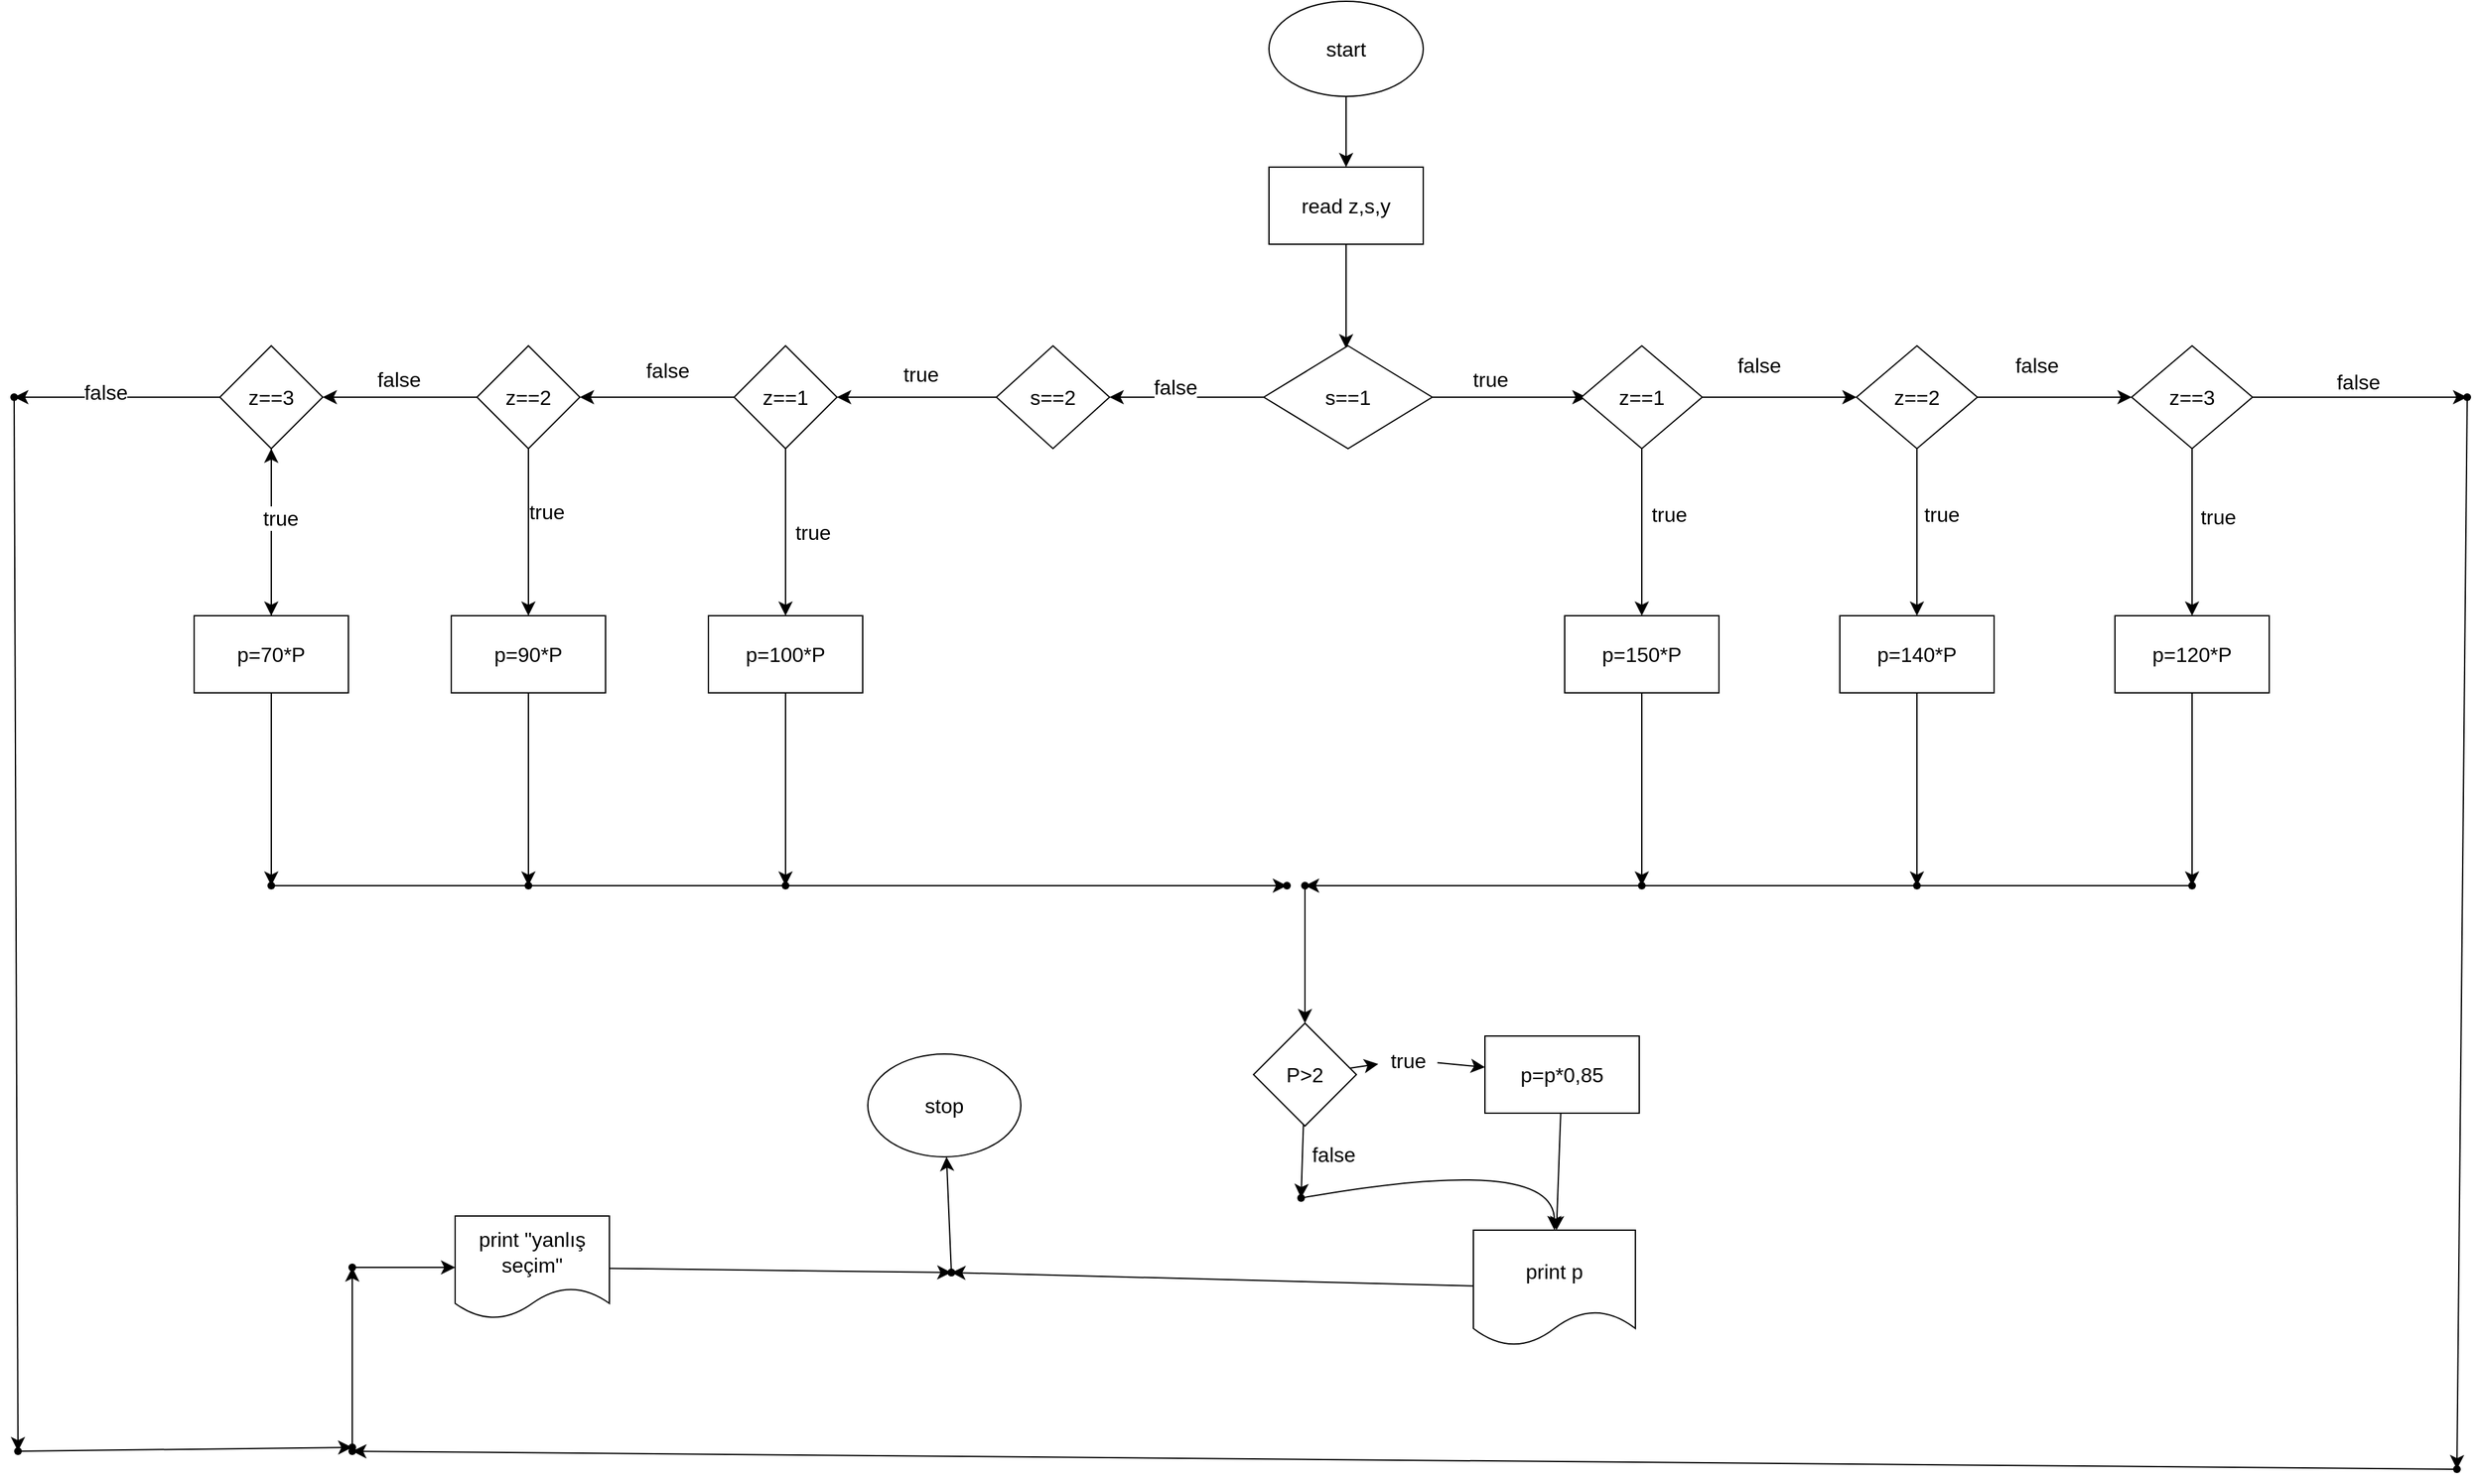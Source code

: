 <mxfile version="22.0.8" type="github" pages="3">
  <diagram id="7yoe1q5XIVgGxq1nNTkJ" name="Sayfa -4">
    <mxGraphModel dx="3907" dy="1662" grid="0" gridSize="10" guides="1" tooltips="1" connect="1" arrows="1" fold="1" page="0" pageScale="1" pageWidth="3300" pageHeight="2339" math="0" shadow="0">
      <root>
        <mxCell id="0" />
        <mxCell id="1" parent="0" />
        <mxCell id="I0dyoIyQkD9h5XyO6dGs-9" value="" style="edgeStyle=none;curved=1;rounded=0;orthogonalLoop=1;jettySize=auto;html=1;fontSize=12;startSize=8;endSize=8;" parent="1" source="I0dyoIyQkD9h5XyO6dGs-1" target="I0dyoIyQkD9h5XyO6dGs-8" edge="1">
          <mxGeometry relative="1" as="geometry" />
        </mxCell>
        <mxCell id="I0dyoIyQkD9h5XyO6dGs-1" value="start" style="ellipse;whiteSpace=wrap;html=1;fontSize=16;" parent="1" vertex="1">
          <mxGeometry x="77" y="-142" width="120" height="74" as="geometry" />
        </mxCell>
        <mxCell id="I0dyoIyQkD9h5XyO6dGs-11" value="" style="edgeStyle=none;curved=1;rounded=0;orthogonalLoop=1;jettySize=auto;html=1;fontSize=12;startSize=8;endSize=8;" parent="1" source="I0dyoIyQkD9h5XyO6dGs-8" edge="1">
          <mxGeometry relative="1" as="geometry">
            <mxPoint x="137" y="128" as="targetPoint" />
          </mxGeometry>
        </mxCell>
        <mxCell id="I0dyoIyQkD9h5XyO6dGs-8" value="read z,s,y" style="whiteSpace=wrap;html=1;fontSize=16;" parent="1" vertex="1">
          <mxGeometry x="77" y="-13" width="120" height="60" as="geometry" />
        </mxCell>
        <mxCell id="I0dyoIyQkD9h5XyO6dGs-20" value="" style="edgeStyle=none;curved=1;rounded=0;orthogonalLoop=1;jettySize=auto;html=1;fontSize=12;startSize=8;endSize=8;" parent="1" source="I0dyoIyQkD9h5XyO6dGs-18" edge="1">
          <mxGeometry relative="1" as="geometry">
            <mxPoint x="324" y="166" as="targetPoint" />
          </mxGeometry>
        </mxCell>
        <mxCell id="I0dyoIyQkD9h5XyO6dGs-40" value="" style="edgeStyle=none;curved=1;rounded=0;orthogonalLoop=1;jettySize=auto;html=1;fontSize=12;startSize=8;endSize=8;" parent="1" source="I0dyoIyQkD9h5XyO6dGs-18" edge="1">
          <mxGeometry relative="1" as="geometry">
            <mxPoint x="-47" y="166" as="targetPoint" />
          </mxGeometry>
        </mxCell>
        <mxCell id="I0dyoIyQkD9h5XyO6dGs-42" value="false" style="edgeLabel;html=1;align=center;verticalAlign=middle;resizable=0;points=[];fontSize=16;" parent="I0dyoIyQkD9h5XyO6dGs-40" vertex="1" connectable="0">
          <mxGeometry x="0.171" y="-8" relative="1" as="geometry">
            <mxPoint x="1" as="offset" />
          </mxGeometry>
        </mxCell>
        <mxCell id="I0dyoIyQkD9h5XyO6dGs-18" value="s==1" style="rhombus;whiteSpace=wrap;html=1;fontSize=16;" parent="1" vertex="1">
          <mxGeometry x="73" y="126" width="131" height="80" as="geometry" />
        </mxCell>
        <mxCell id="I0dyoIyQkD9h5XyO6dGs-21" value="true" style="text;html=1;align=center;verticalAlign=middle;resizable=0;points=[];autosize=1;strokeColor=none;fillColor=none;fontSize=16;" parent="1" vertex="1">
          <mxGeometry x="226" y="136" width="46" height="31" as="geometry" />
        </mxCell>
        <mxCell id="I0dyoIyQkD9h5XyO6dGs-24" value="" style="edgeStyle=none;curved=1;rounded=0;orthogonalLoop=1;jettySize=auto;html=1;fontSize=12;startSize=8;endSize=8;" parent="1" source="I0dyoIyQkD9h5XyO6dGs-22" target="I0dyoIyQkD9h5XyO6dGs-23" edge="1">
          <mxGeometry relative="1" as="geometry" />
        </mxCell>
        <mxCell id="I0dyoIyQkD9h5XyO6dGs-26" value="" style="edgeStyle=none;curved=1;rounded=0;orthogonalLoop=1;jettySize=auto;html=1;fontSize=12;startSize=8;endSize=8;" parent="1" source="I0dyoIyQkD9h5XyO6dGs-22" target="I0dyoIyQkD9h5XyO6dGs-25" edge="1">
          <mxGeometry relative="1" as="geometry" />
        </mxCell>
        <mxCell id="I0dyoIyQkD9h5XyO6dGs-22" value="z==1" style="rhombus;whiteSpace=wrap;html=1;fontSize=16;" parent="1" vertex="1">
          <mxGeometry x="320" y="126" width="94" height="80" as="geometry" />
        </mxCell>
        <mxCell id="PJOfN_0Q92hx6qn-nWHK-8" value="" style="edgeStyle=none;curved=1;rounded=0;orthogonalLoop=1;jettySize=auto;html=1;fontSize=12;startSize=8;endSize=8;" parent="1" source="I0dyoIyQkD9h5XyO6dGs-23" target="PJOfN_0Q92hx6qn-nWHK-7" edge="1">
          <mxGeometry relative="1" as="geometry" />
        </mxCell>
        <mxCell id="I0dyoIyQkD9h5XyO6dGs-23" value="p=150*P" style="whiteSpace=wrap;html=1;fontSize=16;" parent="1" vertex="1">
          <mxGeometry x="307" y="336" width="120" height="60" as="geometry" />
        </mxCell>
        <mxCell id="I0dyoIyQkD9h5XyO6dGs-28" value="" style="edgeStyle=none;curved=1;rounded=0;orthogonalLoop=1;jettySize=auto;html=1;fontSize=12;startSize=8;endSize=8;" parent="1" source="I0dyoIyQkD9h5XyO6dGs-25" target="I0dyoIyQkD9h5XyO6dGs-27" edge="1">
          <mxGeometry relative="1" as="geometry" />
        </mxCell>
        <mxCell id="I0dyoIyQkD9h5XyO6dGs-30" value="" style="edgeStyle=none;curved=1;rounded=0;orthogonalLoop=1;jettySize=auto;html=1;fontSize=12;startSize=8;endSize=8;" parent="1" source="I0dyoIyQkD9h5XyO6dGs-25" target="I0dyoIyQkD9h5XyO6dGs-29" edge="1">
          <mxGeometry relative="1" as="geometry" />
        </mxCell>
        <mxCell id="I0dyoIyQkD9h5XyO6dGs-25" value="z==2" style="rhombus;whiteSpace=wrap;html=1;fontSize=16;" parent="1" vertex="1">
          <mxGeometry x="534" y="126" width="94" height="80" as="geometry" />
        </mxCell>
        <mxCell id="I0dyoIyQkD9h5XyO6dGs-32" value="" style="edgeStyle=none;curved=1;rounded=0;orthogonalLoop=1;jettySize=auto;html=1;fontSize=12;startSize=8;endSize=8;" parent="1" source="I0dyoIyQkD9h5XyO6dGs-27" target="I0dyoIyQkD9h5XyO6dGs-31" edge="1">
          <mxGeometry relative="1" as="geometry" />
        </mxCell>
        <mxCell id="I0dyoIyQkD9h5XyO6dGs-37" value="true" style="edgeLabel;html=1;align=center;verticalAlign=middle;resizable=0;points=[];fontSize=16;" parent="I0dyoIyQkD9h5XyO6dGs-32" vertex="1" connectable="0">
          <mxGeometry x="-0.168" y="3" relative="1" as="geometry">
            <mxPoint x="17" y="-1" as="offset" />
          </mxGeometry>
        </mxCell>
        <mxCell id="PJOfN_0Q92hx6qn-nWHK-24" value="" style="edgeStyle=none;curved=1;rounded=0;orthogonalLoop=1;jettySize=auto;html=1;fontSize=12;startSize=8;endSize=8;" parent="1" source="I0dyoIyQkD9h5XyO6dGs-27" target="PJOfN_0Q92hx6qn-nWHK-23" edge="1">
          <mxGeometry relative="1" as="geometry" />
        </mxCell>
        <mxCell id="I0dyoIyQkD9h5XyO6dGs-27" value="z==3" style="rhombus;whiteSpace=wrap;html=1;fontSize=16;" parent="1" vertex="1">
          <mxGeometry x="748" y="126" width="94" height="80" as="geometry" />
        </mxCell>
        <mxCell id="PJOfN_0Q92hx6qn-nWHK-10" value="" style="edgeStyle=none;curved=1;rounded=0;orthogonalLoop=1;jettySize=auto;html=1;fontSize=12;startSize=8;endSize=8;" parent="1" source="I0dyoIyQkD9h5XyO6dGs-29" target="PJOfN_0Q92hx6qn-nWHK-9" edge="1">
          <mxGeometry relative="1" as="geometry" />
        </mxCell>
        <mxCell id="I0dyoIyQkD9h5XyO6dGs-29" value="p=140*P" style="whiteSpace=wrap;html=1;fontSize=16;" parent="1" vertex="1">
          <mxGeometry x="521" y="336" width="120" height="60" as="geometry" />
        </mxCell>
        <mxCell id="PJOfN_0Q92hx6qn-nWHK-12" value="" style="edgeStyle=none;curved=1;rounded=0;orthogonalLoop=1;jettySize=auto;html=1;fontSize=12;startSize=8;endSize=8;" parent="1" source="I0dyoIyQkD9h5XyO6dGs-31" target="PJOfN_0Q92hx6qn-nWHK-11" edge="1">
          <mxGeometry relative="1" as="geometry" />
        </mxCell>
        <mxCell id="I0dyoIyQkD9h5XyO6dGs-31" value="p=120*P" style="whiteSpace=wrap;html=1;fontSize=16;" parent="1" vertex="1">
          <mxGeometry x="735" y="336" width="120" height="60" as="geometry" />
        </mxCell>
        <mxCell id="I0dyoIyQkD9h5XyO6dGs-33" value="true" style="text;html=1;align=center;verticalAlign=middle;resizable=0;points=[];autosize=1;strokeColor=none;fillColor=none;fontSize=16;" parent="1" vertex="1">
          <mxGeometry x="365" y="241" width="46" height="31" as="geometry" />
        </mxCell>
        <mxCell id="I0dyoIyQkD9h5XyO6dGs-34" value="false" style="text;html=1;align=center;verticalAlign=middle;resizable=0;points=[];autosize=1;strokeColor=none;fillColor=none;fontSize=16;" parent="1" vertex="1">
          <mxGeometry x="432" y="125" width="52" height="31" as="geometry" />
        </mxCell>
        <mxCell id="I0dyoIyQkD9h5XyO6dGs-35" value="true" style="text;html=1;align=center;verticalAlign=middle;resizable=0;points=[];autosize=1;strokeColor=none;fillColor=none;fontSize=16;" parent="1" vertex="1">
          <mxGeometry x="577" y="241" width="46" height="31" as="geometry" />
        </mxCell>
        <mxCell id="I0dyoIyQkD9h5XyO6dGs-36" value="false" style="text;html=1;align=center;verticalAlign=middle;resizable=0;points=[];autosize=1;strokeColor=none;fillColor=none;fontSize=16;" parent="1" vertex="1">
          <mxGeometry x="648" y="125" width="52" height="31" as="geometry" />
        </mxCell>
        <mxCell id="UAXLz2Z_NaWpAnTmOPad-2" value="" style="edgeStyle=none;curved=1;rounded=0;orthogonalLoop=1;jettySize=auto;html=1;fontSize=12;startSize=8;endSize=8;" parent="1" source="I0dyoIyQkD9h5XyO6dGs-41" target="UAXLz2Z_NaWpAnTmOPad-1" edge="1">
          <mxGeometry relative="1" as="geometry" />
        </mxCell>
        <mxCell id="I0dyoIyQkD9h5XyO6dGs-41" value="s==2" style="rhombus;whiteSpace=wrap;html=1;fontSize=16;" parent="1" vertex="1">
          <mxGeometry x="-135" y="126" width="88" height="80" as="geometry" />
        </mxCell>
        <mxCell id="UAXLz2Z_NaWpAnTmOPad-5" value="" style="edgeStyle=none;curved=1;rounded=0;orthogonalLoop=1;jettySize=auto;html=1;fontSize=12;startSize=8;endSize=8;" parent="1" source="UAXLz2Z_NaWpAnTmOPad-1" target="UAXLz2Z_NaWpAnTmOPad-4" edge="1">
          <mxGeometry relative="1" as="geometry" />
        </mxCell>
        <mxCell id="UAXLz2Z_NaWpAnTmOPad-8" value="" style="edgeStyle=none;curved=1;rounded=0;orthogonalLoop=1;jettySize=auto;html=1;fontSize=12;startSize=8;endSize=8;" parent="1" source="UAXLz2Z_NaWpAnTmOPad-1" target="UAXLz2Z_NaWpAnTmOPad-7" edge="1">
          <mxGeometry relative="1" as="geometry" />
        </mxCell>
        <mxCell id="UAXLz2Z_NaWpAnTmOPad-1" value="z==1" style="rhombus;whiteSpace=wrap;html=1;fontSize=16;" parent="1" vertex="1">
          <mxGeometry x="-339" y="126" width="80" height="80" as="geometry" />
        </mxCell>
        <mxCell id="UAXLz2Z_NaWpAnTmOPad-3" value="true" style="text;html=1;align=center;verticalAlign=middle;resizable=0;points=[];autosize=1;strokeColor=none;fillColor=none;fontSize=16;" parent="1" vertex="1">
          <mxGeometry x="-217" y="132" width="46" height="31" as="geometry" />
        </mxCell>
        <mxCell id="PJOfN_0Q92hx6qn-nWHK-6" value="" style="edgeStyle=none;curved=1;rounded=0;orthogonalLoop=1;jettySize=auto;html=1;fontSize=12;startSize=8;endSize=8;" parent="1" source="UAXLz2Z_NaWpAnTmOPad-4" target="PJOfN_0Q92hx6qn-nWHK-5" edge="1">
          <mxGeometry relative="1" as="geometry" />
        </mxCell>
        <mxCell id="UAXLz2Z_NaWpAnTmOPad-4" value="p=100*P" style="whiteSpace=wrap;html=1;fontSize=16;" parent="1" vertex="1">
          <mxGeometry x="-359" y="336" width="120" height="60" as="geometry" />
        </mxCell>
        <mxCell id="UAXLz2Z_NaWpAnTmOPad-6" value="true" style="text;html=1;align=center;verticalAlign=middle;resizable=0;points=[];autosize=1;strokeColor=none;fillColor=none;fontSize=16;" parent="1" vertex="1">
          <mxGeometry x="-301" y="255" width="46" height="31" as="geometry" />
        </mxCell>
        <mxCell id="UAXLz2Z_NaWpAnTmOPad-10" value="" style="edgeStyle=none;curved=1;rounded=0;orthogonalLoop=1;jettySize=auto;html=1;fontSize=12;startSize=8;endSize=8;" parent="1" source="UAXLz2Z_NaWpAnTmOPad-7" target="UAXLz2Z_NaWpAnTmOPad-9" edge="1">
          <mxGeometry relative="1" as="geometry" />
        </mxCell>
        <mxCell id="UAXLz2Z_NaWpAnTmOPad-11" value="true" style="edgeLabel;html=1;align=center;verticalAlign=middle;resizable=0;points=[];fontSize=16;" parent="UAXLz2Z_NaWpAnTmOPad-10" vertex="1" connectable="0">
          <mxGeometry x="-0.224" y="7" relative="1" as="geometry">
            <mxPoint x="7" y="-2" as="offset" />
          </mxGeometry>
        </mxCell>
        <mxCell id="UAXLz2Z_NaWpAnTmOPad-13" value="" style="edgeStyle=none;curved=1;rounded=0;orthogonalLoop=1;jettySize=auto;html=1;fontSize=12;startSize=8;endSize=8;" parent="1" source="UAXLz2Z_NaWpAnTmOPad-7" target="UAXLz2Z_NaWpAnTmOPad-12" edge="1">
          <mxGeometry relative="1" as="geometry" />
        </mxCell>
        <mxCell id="UAXLz2Z_NaWpAnTmOPad-19" value="false" style="edgeLabel;html=1;align=center;verticalAlign=middle;resizable=0;points=[];fontSize=16;" parent="UAXLz2Z_NaWpAnTmOPad-13" vertex="1" connectable="0">
          <mxGeometry x="-0.052" y="-2" relative="1" as="geometry">
            <mxPoint x="-4" y="-12" as="offset" />
          </mxGeometry>
        </mxCell>
        <mxCell id="UAXLz2Z_NaWpAnTmOPad-7" value="z==2" style="rhombus;whiteSpace=wrap;html=1;fontSize=16;" parent="1" vertex="1">
          <mxGeometry x="-539" y="126" width="80" height="80" as="geometry" />
        </mxCell>
        <mxCell id="PJOfN_0Q92hx6qn-nWHK-4" value="" style="edgeStyle=none;curved=1;rounded=0;orthogonalLoop=1;jettySize=auto;html=1;fontSize=12;startSize=8;endSize=8;" parent="1" source="UAXLz2Z_NaWpAnTmOPad-9" target="PJOfN_0Q92hx6qn-nWHK-3" edge="1">
          <mxGeometry relative="1" as="geometry" />
        </mxCell>
        <mxCell id="UAXLz2Z_NaWpAnTmOPad-9" value="p=90*P" style="whiteSpace=wrap;html=1;fontSize=16;" parent="1" vertex="1">
          <mxGeometry x="-559" y="336" width="120" height="60" as="geometry" />
        </mxCell>
        <mxCell id="UAXLz2Z_NaWpAnTmOPad-15" value="" style="edgeStyle=none;curved=1;rounded=0;orthogonalLoop=1;jettySize=auto;html=1;fontSize=12;startSize=8;endSize=8;" parent="1" source="UAXLz2Z_NaWpAnTmOPad-12" target="UAXLz2Z_NaWpAnTmOPad-14" edge="1">
          <mxGeometry relative="1" as="geometry" />
        </mxCell>
        <mxCell id="PJOfN_0Q92hx6qn-nWHK-20" value="" style="edgeStyle=none;curved=1;rounded=0;orthogonalLoop=1;jettySize=auto;html=1;fontSize=12;startSize=8;endSize=8;" parent="1" source="UAXLz2Z_NaWpAnTmOPad-12" target="PJOfN_0Q92hx6qn-nWHK-19" edge="1">
          <mxGeometry relative="1" as="geometry" />
        </mxCell>
        <mxCell id="PJOfN_0Q92hx6qn-nWHK-28" value="false" style="edgeLabel;html=1;align=center;verticalAlign=middle;resizable=0;points=[];fontSize=16;" parent="PJOfN_0Q92hx6qn-nWHK-20" vertex="1" connectable="0">
          <mxGeometry x="0.11" y="-4" relative="1" as="geometry">
            <mxPoint as="offset" />
          </mxGeometry>
        </mxCell>
        <mxCell id="UAXLz2Z_NaWpAnTmOPad-12" value="z==3" style="rhombus;whiteSpace=wrap;html=1;fontSize=16;" parent="1" vertex="1">
          <mxGeometry x="-739" y="126" width="80" height="80" as="geometry" />
        </mxCell>
        <mxCell id="UAXLz2Z_NaWpAnTmOPad-16" value="" style="edgeStyle=none;curved=1;rounded=0;orthogonalLoop=1;jettySize=auto;html=1;fontSize=12;startSize=8;endSize=8;" parent="1" source="UAXLz2Z_NaWpAnTmOPad-14" target="UAXLz2Z_NaWpAnTmOPad-12" edge="1">
          <mxGeometry relative="1" as="geometry" />
        </mxCell>
        <mxCell id="UAXLz2Z_NaWpAnTmOPad-17" value="true" style="edgeLabel;html=1;align=center;verticalAlign=middle;resizable=0;points=[];fontSize=16;" parent="UAXLz2Z_NaWpAnTmOPad-16" vertex="1" connectable="0">
          <mxGeometry x="0.168" y="-7" relative="1" as="geometry">
            <mxPoint as="offset" />
          </mxGeometry>
        </mxCell>
        <mxCell id="PJOfN_0Q92hx6qn-nWHK-2" value="" style="edgeStyle=none;curved=1;rounded=0;orthogonalLoop=1;jettySize=auto;html=1;fontSize=12;startSize=8;endSize=8;" parent="1" source="UAXLz2Z_NaWpAnTmOPad-14" target="PJOfN_0Q92hx6qn-nWHK-1" edge="1">
          <mxGeometry relative="1" as="geometry" />
        </mxCell>
        <mxCell id="UAXLz2Z_NaWpAnTmOPad-14" value="p=70*P" style="whiteSpace=wrap;html=1;fontSize=16;" parent="1" vertex="1">
          <mxGeometry x="-759" y="336" width="120" height="60" as="geometry" />
        </mxCell>
        <mxCell id="UAXLz2Z_NaWpAnTmOPad-18" value="false" style="text;html=1;align=center;verticalAlign=middle;resizable=0;points=[];autosize=1;strokeColor=none;fillColor=none;fontSize=16;" parent="1" vertex="1">
          <mxGeometry x="-417" y="129" width="52" height="31" as="geometry" />
        </mxCell>
        <mxCell id="PJOfN_0Q92hx6qn-nWHK-16" value="" style="edgeStyle=none;curved=1;rounded=0;orthogonalLoop=1;jettySize=auto;html=1;fontSize=12;startSize=8;endSize=8;" parent="1" source="PJOfN_0Q92hx6qn-nWHK-1" target="PJOfN_0Q92hx6qn-nWHK-15" edge="1">
          <mxGeometry relative="1" as="geometry" />
        </mxCell>
        <mxCell id="PJOfN_0Q92hx6qn-nWHK-1" value="" style="shape=waypoint;sketch=0;size=6;pointerEvents=1;points=[];fillColor=default;resizable=0;rotatable=0;perimeter=centerPerimeter;snapToPoint=1;fontSize=16;" parent="1" vertex="1">
          <mxGeometry x="-709" y="536" width="20" height="20" as="geometry" />
        </mxCell>
        <mxCell id="PJOfN_0Q92hx6qn-nWHK-3" value="" style="shape=waypoint;sketch=0;size=6;pointerEvents=1;points=[];fillColor=default;resizable=0;rotatable=0;perimeter=centerPerimeter;snapToPoint=1;fontSize=16;" parent="1" vertex="1">
          <mxGeometry x="-509" y="536" width="20" height="20" as="geometry" />
        </mxCell>
        <mxCell id="PJOfN_0Q92hx6qn-nWHK-5" value="" style="shape=waypoint;sketch=0;size=6;pointerEvents=1;points=[];fillColor=default;resizable=0;rotatable=0;perimeter=centerPerimeter;snapToPoint=1;fontSize=16;" parent="1" vertex="1">
          <mxGeometry x="-309" y="536" width="20" height="20" as="geometry" />
        </mxCell>
        <mxCell id="PJOfN_0Q92hx6qn-nWHK-7" value="" style="shape=waypoint;sketch=0;size=6;pointerEvents=1;points=[];fillColor=default;resizable=0;rotatable=0;perimeter=centerPerimeter;snapToPoint=1;fontSize=16;" parent="1" vertex="1">
          <mxGeometry x="357" y="536" width="20" height="20" as="geometry" />
        </mxCell>
        <mxCell id="PJOfN_0Q92hx6qn-nWHK-9" value="" style="shape=waypoint;sketch=0;size=6;pointerEvents=1;points=[];fillColor=default;resizable=0;rotatable=0;perimeter=centerPerimeter;snapToPoint=1;fontSize=16;" parent="1" vertex="1">
          <mxGeometry x="571" y="536" width="20" height="20" as="geometry" />
        </mxCell>
        <mxCell id="PJOfN_0Q92hx6qn-nWHK-14" value="" style="edgeStyle=none;curved=1;rounded=0;orthogonalLoop=1;jettySize=auto;html=1;fontSize=12;startSize=8;endSize=8;" parent="1" source="PJOfN_0Q92hx6qn-nWHK-11" target="PJOfN_0Q92hx6qn-nWHK-13" edge="1">
          <mxGeometry relative="1" as="geometry" />
        </mxCell>
        <mxCell id="PJOfN_0Q92hx6qn-nWHK-11" value="" style="shape=waypoint;sketch=0;size=6;pointerEvents=1;points=[];fillColor=default;resizable=0;rotatable=0;perimeter=centerPerimeter;snapToPoint=1;fontSize=16;" parent="1" vertex="1">
          <mxGeometry x="785" y="536" width="20" height="20" as="geometry" />
        </mxCell>
        <mxCell id="PJOfN_0Q92hx6qn-nWHK-18" value="" style="edgeStyle=none;curved=1;rounded=0;orthogonalLoop=1;jettySize=auto;html=1;fontSize=12;startSize=8;endSize=8;" parent="1" source="PJOfN_0Q92hx6qn-nWHK-13" target="PJOfN_0Q92hx6qn-nWHK-17" edge="1">
          <mxGeometry relative="1" as="geometry" />
        </mxCell>
        <mxCell id="PJOfN_0Q92hx6qn-nWHK-13" value="" style="shape=waypoint;sketch=0;size=6;pointerEvents=1;points=[];fillColor=default;resizable=0;rotatable=0;perimeter=centerPerimeter;snapToPoint=1;fontSize=16;" parent="1" vertex="1">
          <mxGeometry x="95" y="536" width="20" height="20" as="geometry" />
        </mxCell>
        <mxCell id="PJOfN_0Q92hx6qn-nWHK-15" value="" style="shape=waypoint;sketch=0;size=6;pointerEvents=1;points=[];fillColor=default;resizable=0;rotatable=0;perimeter=centerPerimeter;snapToPoint=1;fontSize=16;" parent="1" vertex="1">
          <mxGeometry x="81" y="536" width="20" height="20" as="geometry" />
        </mxCell>
        <mxCell id="PJOfN_0Q92hx6qn-nWHK-30" value="" style="edgeStyle=none;curved=1;rounded=0;orthogonalLoop=1;jettySize=auto;html=1;fontSize=12;startSize=8;endSize=8;" parent="1" source="PJOfN_0Q92hx6qn-nWHK-33" target="PJOfN_0Q92hx6qn-nWHK-29" edge="1">
          <mxGeometry relative="1" as="geometry" />
        </mxCell>
        <mxCell id="PJOfN_0Q92hx6qn-nWHK-36" value="" style="edgeStyle=none;curved=1;rounded=0;orthogonalLoop=1;jettySize=auto;html=1;fontSize=12;startSize=8;endSize=8;" parent="1" source="PJOfN_0Q92hx6qn-nWHK-17" target="PJOfN_0Q92hx6qn-nWHK-35" edge="1">
          <mxGeometry relative="1" as="geometry" />
        </mxCell>
        <mxCell id="PJOfN_0Q92hx6qn-nWHK-17" value="P&amp;gt;2" style="rhombus;whiteSpace=wrap;html=1;fontSize=16;sketch=0;" parent="1" vertex="1">
          <mxGeometry x="65" y="653" width="80" height="80" as="geometry" />
        </mxCell>
        <mxCell id="PJOfN_0Q92hx6qn-nWHK-22" value="" style="edgeStyle=none;curved=1;rounded=0;orthogonalLoop=1;jettySize=auto;html=1;fontSize=12;startSize=8;endSize=8;" parent="1" source="PJOfN_0Q92hx6qn-nWHK-19" target="PJOfN_0Q92hx6qn-nWHK-21" edge="1">
          <mxGeometry relative="1" as="geometry" />
        </mxCell>
        <mxCell id="PJOfN_0Q92hx6qn-nWHK-19" value="" style="shape=waypoint;sketch=0;size=6;pointerEvents=1;points=[];fillColor=default;resizable=0;rotatable=0;perimeter=centerPerimeter;snapToPoint=1;fontSize=16;" parent="1" vertex="1">
          <mxGeometry x="-909" y="156" width="20" height="20" as="geometry" />
        </mxCell>
        <mxCell id="PJOfN_0Q92hx6qn-nWHK-45" value="" style="edgeStyle=none;curved=1;rounded=0;orthogonalLoop=1;jettySize=auto;html=1;fontSize=12;startSize=8;endSize=8;" parent="1" source="PJOfN_0Q92hx6qn-nWHK-21" target="PJOfN_0Q92hx6qn-nWHK-44" edge="1">
          <mxGeometry relative="1" as="geometry" />
        </mxCell>
        <mxCell id="PJOfN_0Q92hx6qn-nWHK-21" value="" style="shape=waypoint;sketch=0;size=6;pointerEvents=1;points=[];fillColor=default;resizable=0;rotatable=0;perimeter=centerPerimeter;snapToPoint=1;fontSize=16;" parent="1" vertex="1">
          <mxGeometry x="-906" y="976" width="20" height="20" as="geometry" />
        </mxCell>
        <mxCell id="PJOfN_0Q92hx6qn-nWHK-26" value="" style="edgeStyle=none;curved=1;rounded=0;orthogonalLoop=1;jettySize=auto;html=1;fontSize=12;startSize=8;endSize=8;" parent="1" source="PJOfN_0Q92hx6qn-nWHK-23" target="PJOfN_0Q92hx6qn-nWHK-25" edge="1">
          <mxGeometry relative="1" as="geometry" />
        </mxCell>
        <mxCell id="PJOfN_0Q92hx6qn-nWHK-23" value="" style="shape=waypoint;sketch=0;size=6;pointerEvents=1;points=[];fillColor=default;resizable=0;rotatable=0;perimeter=centerPerimeter;snapToPoint=1;fontSize=16;" parent="1" vertex="1">
          <mxGeometry x="999" y="156" width="20" height="20" as="geometry" />
        </mxCell>
        <mxCell id="PJOfN_0Q92hx6qn-nWHK-43" value="" style="edgeStyle=none;curved=1;rounded=0;orthogonalLoop=1;jettySize=auto;html=1;fontSize=12;startSize=8;endSize=8;" parent="1" source="PJOfN_0Q92hx6qn-nWHK-25" target="PJOfN_0Q92hx6qn-nWHK-42" edge="1">
          <mxGeometry relative="1" as="geometry" />
        </mxCell>
        <mxCell id="PJOfN_0Q92hx6qn-nWHK-25" value="" style="shape=waypoint;sketch=0;size=6;pointerEvents=1;points=[];fillColor=default;resizable=0;rotatable=0;perimeter=centerPerimeter;snapToPoint=1;fontSize=16;" parent="1" vertex="1">
          <mxGeometry x="991" y="990" width="20" height="20" as="geometry" />
        </mxCell>
        <mxCell id="PJOfN_0Q92hx6qn-nWHK-27" value="false" style="text;html=1;align=center;verticalAlign=middle;resizable=0;points=[];autosize=1;strokeColor=none;fillColor=none;fontSize=16;" parent="1" vertex="1">
          <mxGeometry x="898" y="138" width="52" height="31" as="geometry" />
        </mxCell>
        <mxCell id="PJOfN_0Q92hx6qn-nWHK-32" value="" style="edgeStyle=none;curved=1;rounded=0;orthogonalLoop=1;jettySize=auto;html=1;fontSize=12;startSize=8;endSize=8;" parent="1" source="PJOfN_0Q92hx6qn-nWHK-29" target="PJOfN_0Q92hx6qn-nWHK-31" edge="1">
          <mxGeometry relative="1" as="geometry" />
        </mxCell>
        <mxCell id="PJOfN_0Q92hx6qn-nWHK-29" value="p=p*0,85" style="whiteSpace=wrap;html=1;fontSize=16;sketch=0;" parent="1" vertex="1">
          <mxGeometry x="245" y="663" width="120" height="60" as="geometry" />
        </mxCell>
        <mxCell id="PJOfN_0Q92hx6qn-nWHK-55" value="" style="edgeStyle=none;curved=1;rounded=0;orthogonalLoop=1;jettySize=auto;html=1;fontSize=12;startSize=8;endSize=8;" parent="1" source="PJOfN_0Q92hx6qn-nWHK-31" target="PJOfN_0Q92hx6qn-nWHK-54" edge="1">
          <mxGeometry relative="1" as="geometry" />
        </mxCell>
        <mxCell id="PJOfN_0Q92hx6qn-nWHK-31" value="print p" style="shape=document;whiteSpace=wrap;html=1;boundedLbl=1;fontSize=16;sketch=0;" parent="1" vertex="1">
          <mxGeometry x="236" y="814" width="126" height="90" as="geometry" />
        </mxCell>
        <mxCell id="PJOfN_0Q92hx6qn-nWHK-34" value="" style="edgeStyle=none;curved=1;rounded=0;orthogonalLoop=1;jettySize=auto;html=1;fontSize=12;startSize=8;endSize=8;" parent="1" source="PJOfN_0Q92hx6qn-nWHK-17" target="PJOfN_0Q92hx6qn-nWHK-33" edge="1">
          <mxGeometry relative="1" as="geometry">
            <mxPoint x="145" y="693" as="sourcePoint" />
            <mxPoint x="245" y="693" as="targetPoint" />
          </mxGeometry>
        </mxCell>
        <mxCell id="PJOfN_0Q92hx6qn-nWHK-33" value="true" style="text;html=1;align=center;verticalAlign=middle;resizable=0;points=[];autosize=1;strokeColor=none;fillColor=none;fontSize=16;" parent="1" vertex="1">
          <mxGeometry x="162" y="666" width="46" height="31" as="geometry" />
        </mxCell>
        <mxCell id="PJOfN_0Q92hx6qn-nWHK-40" value="" style="edgeStyle=none;curved=1;rounded=0;orthogonalLoop=1;jettySize=auto;html=1;fontSize=12;startSize=8;endSize=8;" parent="1" source="PJOfN_0Q92hx6qn-nWHK-35" target="PJOfN_0Q92hx6qn-nWHK-31" edge="1">
          <mxGeometry relative="1" as="geometry">
            <Array as="points">
              <mxPoint x="299" y="754" />
            </Array>
          </mxGeometry>
        </mxCell>
        <mxCell id="PJOfN_0Q92hx6qn-nWHK-35" value="" style="shape=waypoint;sketch=0;size=6;pointerEvents=1;points=[];fillColor=default;resizable=0;rotatable=0;perimeter=centerPerimeter;snapToPoint=1;fontSize=16;" parent="1" vertex="1">
          <mxGeometry x="92" y="779" width="20" height="20" as="geometry" />
        </mxCell>
        <mxCell id="PJOfN_0Q92hx6qn-nWHK-41" value="false" style="text;html=1;align=center;verticalAlign=middle;resizable=0;points=[];autosize=1;strokeColor=none;fillColor=none;fontSize=16;" parent="1" vertex="1">
          <mxGeometry x="101" y="739" width="52" height="31" as="geometry" />
        </mxCell>
        <mxCell id="PJOfN_0Q92hx6qn-nWHK-42" value="" style="shape=waypoint;sketch=0;size=6;pointerEvents=1;points=[];fillColor=default;resizable=0;rotatable=0;perimeter=centerPerimeter;snapToPoint=1;fontSize=16;" parent="1" vertex="1">
          <mxGeometry x="-646" y="976" width="20" height="20" as="geometry" />
        </mxCell>
        <mxCell id="PJOfN_0Q92hx6qn-nWHK-47" value="" style="edgeStyle=none;curved=1;rounded=0;orthogonalLoop=1;jettySize=auto;html=1;fontSize=12;startSize=8;endSize=8;" parent="1" source="PJOfN_0Q92hx6qn-nWHK-44" target="PJOfN_0Q92hx6qn-nWHK-46" edge="1">
          <mxGeometry relative="1" as="geometry" />
        </mxCell>
        <mxCell id="PJOfN_0Q92hx6qn-nWHK-44" value="" style="shape=waypoint;sketch=0;size=6;pointerEvents=1;points=[];fillColor=default;resizable=0;rotatable=0;perimeter=centerPerimeter;snapToPoint=1;fontSize=16;" parent="1" vertex="1">
          <mxGeometry x="-646" y="973" width="20" height="20" as="geometry" />
        </mxCell>
        <mxCell id="PJOfN_0Q92hx6qn-nWHK-49" value="" style="edgeStyle=none;curved=1;rounded=0;orthogonalLoop=1;jettySize=auto;html=1;fontSize=12;startSize=8;endSize=8;" parent="1" source="PJOfN_0Q92hx6qn-nWHK-46" target="PJOfN_0Q92hx6qn-nWHK-48" edge="1">
          <mxGeometry relative="1" as="geometry" />
        </mxCell>
        <mxCell id="PJOfN_0Q92hx6qn-nWHK-46" value="" style="shape=waypoint;sketch=0;size=6;pointerEvents=1;points=[];fillColor=default;resizable=0;rotatable=0;perimeter=centerPerimeter;snapToPoint=1;fontSize=16;" parent="1" vertex="1">
          <mxGeometry x="-646" y="833" width="20" height="20" as="geometry" />
        </mxCell>
        <mxCell id="PJOfN_0Q92hx6qn-nWHK-53" value="" style="edgeStyle=none;curved=1;rounded=0;orthogonalLoop=1;jettySize=auto;html=1;fontSize=12;startSize=8;endSize=8;" parent="1" source="PJOfN_0Q92hx6qn-nWHK-48" target="PJOfN_0Q92hx6qn-nWHK-52" edge="1">
          <mxGeometry relative="1" as="geometry" />
        </mxCell>
        <mxCell id="PJOfN_0Q92hx6qn-nWHK-48" value="print &quot;yanlış seçim&quot;" style="shape=document;whiteSpace=wrap;html=1;boundedLbl=1;fontSize=16;sketch=0;" parent="1" vertex="1">
          <mxGeometry x="-556" y="803" width="120" height="80" as="geometry" />
        </mxCell>
        <mxCell id="PJOfN_0Q92hx6qn-nWHK-50" value="stop" style="ellipse;whiteSpace=wrap;html=1;fontSize=16;sketch=0;" parent="1" vertex="1">
          <mxGeometry x="-235" y="677" width="119" height="80" as="geometry" />
        </mxCell>
        <mxCell id="PJOfN_0Q92hx6qn-nWHK-52" value="" style="shape=waypoint;sketch=0;size=6;pointerEvents=1;points=[];fillColor=default;resizable=0;rotatable=0;perimeter=centerPerimeter;snapToPoint=1;fontSize=16;" parent="1" vertex="1">
          <mxGeometry x="-180" y="837" width="20" height="20" as="geometry" />
        </mxCell>
        <mxCell id="PJOfN_0Q92hx6qn-nWHK-56" value="" style="edgeStyle=none;curved=1;rounded=0;orthogonalLoop=1;jettySize=auto;html=1;fontSize=12;startSize=8;endSize=8;" parent="1" source="PJOfN_0Q92hx6qn-nWHK-54" target="PJOfN_0Q92hx6qn-nWHK-50" edge="1">
          <mxGeometry relative="1" as="geometry" />
        </mxCell>
        <mxCell id="PJOfN_0Q92hx6qn-nWHK-54" value="" style="shape=waypoint;sketch=0;size=6;pointerEvents=1;points=[];fillColor=default;resizable=0;rotatable=0;perimeter=centerPerimeter;snapToPoint=1;fontSize=16;" parent="1" vertex="1">
          <mxGeometry x="-180" y="837" width="20" height="20" as="geometry" />
        </mxCell>
      </root>
    </mxGraphModel>
  </diagram>
  <diagram id="B3zcQbwBzny4eZGSf25R" name="Sayfa -2">
    <mxGraphModel dx="2274" dy="1274" grid="0" gridSize="10" guides="1" tooltips="1" connect="1" arrows="1" fold="1" page="0" pageScale="1" pageWidth="3300" pageHeight="2339" math="0" shadow="0">
      <root>
        <mxCell id="0" />
        <mxCell id="1" parent="0" />
        <mxCell id="F66DiU4HCUWpIBT1Bo2_-3" value="" style="edgeStyle=none;curved=1;rounded=0;orthogonalLoop=1;jettySize=auto;html=1;fontSize=12;startSize=8;endSize=8;" edge="1" parent="1" source="F66DiU4HCUWpIBT1Bo2_-1" target="F66DiU4HCUWpIBT1Bo2_-2">
          <mxGeometry relative="1" as="geometry" />
        </mxCell>
        <mxCell id="F66DiU4HCUWpIBT1Bo2_-1" value="başla" style="ellipse;whiteSpace=wrap;html=1;fontSize=16;" vertex="1" parent="1">
          <mxGeometry x="-323" y="-38" width="99" height="61" as="geometry" />
        </mxCell>
        <mxCell id="F66DiU4HCUWpIBT1Bo2_-5" value="" style="edgeStyle=none;curved=1;rounded=0;orthogonalLoop=1;jettySize=auto;html=1;fontSize=12;startSize=8;endSize=8;" edge="1" parent="1" source="F66DiU4HCUWpIBT1Bo2_-2" target="F66DiU4HCUWpIBT1Bo2_-4">
          <mxGeometry relative="1" as="geometry" />
        </mxCell>
        <mxCell id="F66DiU4HCUWpIBT1Bo2_-2" value="sayi" style="shape=parallelogram;perimeter=parallelogramPerimeter;whiteSpace=wrap;html=1;fixedSize=1;fontSize=16;" vertex="1" parent="1">
          <mxGeometry x="-342.5" y="66" width="138" height="60" as="geometry" />
        </mxCell>
        <mxCell id="F66DiU4HCUWpIBT1Bo2_-7" value="" style="edgeStyle=none;curved=1;rounded=0;orthogonalLoop=1;jettySize=auto;html=1;fontSize=12;startSize=8;endSize=8;" edge="1" parent="1" source="F66DiU4HCUWpIBT1Bo2_-4" target="F66DiU4HCUWpIBT1Bo2_-6">
          <mxGeometry relative="1" as="geometry" />
        </mxCell>
        <mxCell id="F66DiU4HCUWpIBT1Bo2_-4" value="BS=sayi&lt;br&gt;KS=sayi&lt;br&gt;sayac=1" style="whiteSpace=wrap;html=1;fontSize=16;" vertex="1" parent="1">
          <mxGeometry x="-323" y="176" width="109" height="60" as="geometry" />
        </mxCell>
        <mxCell id="F66DiU4HCUWpIBT1Bo2_-27" value="" style="edgeStyle=none;curved=1;rounded=0;orthogonalLoop=1;jettySize=auto;html=1;fontSize=12;startSize=8;endSize=8;entryX=0.616;entryY=0.03;entryDx=0;entryDy=0;entryPerimeter=0;" edge="1" parent="1" source="F66DiU4HCUWpIBT1Bo2_-6" target="F66DiU4HCUWpIBT1Bo2_-28">
          <mxGeometry relative="1" as="geometry">
            <mxPoint x="-172" y="504" as="targetPoint" />
          </mxGeometry>
        </mxCell>
        <mxCell id="F66DiU4HCUWpIBT1Bo2_-32" value="" style="edgeStyle=none;curved=1;rounded=0;orthogonalLoop=1;jettySize=auto;html=1;fontSize=12;startSize=8;endSize=8;" edge="1" parent="1" source="F66DiU4HCUWpIBT1Bo2_-6" target="F66DiU4HCUWpIBT1Bo2_-31">
          <mxGeometry relative="1" as="geometry" />
        </mxCell>
        <mxCell id="F66DiU4HCUWpIBT1Bo2_-6" value="sayac&amp;lt;10" style="rhombus;whiteSpace=wrap;html=1;fontSize=16;" vertex="1" parent="1">
          <mxGeometry x="-320" y="314" width="80" height="80" as="geometry" />
        </mxCell>
        <mxCell id="F66DiU4HCUWpIBT1Bo2_-11" value="" style="edgeStyle=none;curved=1;rounded=0;orthogonalLoop=1;jettySize=auto;html=1;fontSize=12;startSize=8;endSize=8;" edge="1" parent="1" source="F66DiU4HCUWpIBT1Bo2_-8" target="F66DiU4HCUWpIBT1Bo2_-10">
          <mxGeometry relative="1" as="geometry" />
        </mxCell>
        <mxCell id="F66DiU4HCUWpIBT1Bo2_-15" value="" style="edgeStyle=none;curved=1;rounded=0;orthogonalLoop=1;jettySize=auto;html=1;fontSize=12;startSize=8;endSize=8;" edge="1" parent="1" source="F66DiU4HCUWpIBT1Bo2_-8" target="F66DiU4HCUWpIBT1Bo2_-14">
          <mxGeometry relative="1" as="geometry" />
        </mxCell>
        <mxCell id="F66DiU4HCUWpIBT1Bo2_-8" value="sayi&amp;gt;BS" style="rhombus;whiteSpace=wrap;html=1;fontSize=16;" vertex="1" parent="1">
          <mxGeometry x="-12" y="304" width="80" height="80" as="geometry" />
        </mxCell>
        <mxCell id="F66DiU4HCUWpIBT1Bo2_-20" value="" style="edgeStyle=none;curved=1;rounded=0;orthogonalLoop=1;jettySize=auto;html=1;fontSize=12;startSize=8;endSize=8;" edge="1" parent="1" source="F66DiU4HCUWpIBT1Bo2_-10" target="F66DiU4HCUWpIBT1Bo2_-19">
          <mxGeometry relative="1" as="geometry">
            <Array as="points">
              <mxPoint x="335" y="341" />
            </Array>
          </mxGeometry>
        </mxCell>
        <mxCell id="F66DiU4HCUWpIBT1Bo2_-10" value="BS=sayi" style="whiteSpace=wrap;html=1;fontSize=16;" vertex="1" parent="1">
          <mxGeometry x="169" y="314" width="120" height="60" as="geometry" />
        </mxCell>
        <mxCell id="F66DiU4HCUWpIBT1Bo2_-17" value="" style="edgeStyle=none;curved=1;rounded=0;orthogonalLoop=1;jettySize=auto;html=1;fontSize=12;startSize=8;endSize=8;" edge="1" parent="1" source="F66DiU4HCUWpIBT1Bo2_-14" target="F66DiU4HCUWpIBT1Bo2_-16">
          <mxGeometry relative="1" as="geometry" />
        </mxCell>
        <mxCell id="F66DiU4HCUWpIBT1Bo2_-14" value="sayi&amp;lt;KS" style="rhombus;whiteSpace=wrap;html=1;fontSize=16;" vertex="1" parent="1">
          <mxGeometry x="-12" y="474" width="80" height="80" as="geometry" />
        </mxCell>
        <mxCell id="F66DiU4HCUWpIBT1Bo2_-23" value="" style="edgeStyle=none;curved=1;rounded=0;orthogonalLoop=1;jettySize=auto;html=1;fontSize=12;startSize=8;endSize=8;" edge="1" parent="1" source="F66DiU4HCUWpIBT1Bo2_-16" target="F66DiU4HCUWpIBT1Bo2_-22">
          <mxGeometry relative="1" as="geometry" />
        </mxCell>
        <mxCell id="F66DiU4HCUWpIBT1Bo2_-16" value="KS=sayi" style="whiteSpace=wrap;html=1;fontSize=16;" vertex="1" parent="1">
          <mxGeometry x="168" y="484" width="120" height="60" as="geometry" />
        </mxCell>
        <mxCell id="F66DiU4HCUWpIBT1Bo2_-25" value="" style="edgeStyle=none;curved=1;rounded=0;orthogonalLoop=1;jettySize=auto;html=1;fontSize=12;startSize=8;endSize=8;" edge="1" parent="1" source="F66DiU4HCUWpIBT1Bo2_-18">
          <mxGeometry relative="1" as="geometry">
            <mxPoint x="-270" y="273" as="targetPoint" />
          </mxGeometry>
        </mxCell>
        <mxCell id="F66DiU4HCUWpIBT1Bo2_-18" value="sayac++" style="rounded=0;whiteSpace=wrap;html=1;fontSize=16;" vertex="1" parent="1">
          <mxGeometry x="49" y="111" width="120" height="60" as="geometry" />
        </mxCell>
        <mxCell id="F66DiU4HCUWpIBT1Bo2_-21" value="" style="edgeStyle=none;curved=1;rounded=0;orthogonalLoop=1;jettySize=auto;html=1;fontSize=12;startSize=8;endSize=8;" edge="1" parent="1" source="F66DiU4HCUWpIBT1Bo2_-19" target="F66DiU4HCUWpIBT1Bo2_-18">
          <mxGeometry relative="1" as="geometry" />
        </mxCell>
        <mxCell id="F66DiU4HCUWpIBT1Bo2_-19" value="" style="shape=waypoint;sketch=0;size=6;pointerEvents=1;points=[];fillColor=default;resizable=0;rotatable=0;perimeter=centerPerimeter;snapToPoint=1;fontSize=16;" vertex="1" parent="1">
          <mxGeometry x="413" y="334" width="20" height="20" as="geometry" />
        </mxCell>
        <mxCell id="F66DiU4HCUWpIBT1Bo2_-24" value="" style="edgeStyle=none;curved=1;rounded=0;orthogonalLoop=1;jettySize=auto;html=1;fontSize=12;startSize=8;endSize=8;" edge="1" parent="1" source="F66DiU4HCUWpIBT1Bo2_-22" target="F66DiU4HCUWpIBT1Bo2_-19">
          <mxGeometry relative="1" as="geometry">
            <mxPoint x="321" y="342" as="targetPoint" />
          </mxGeometry>
        </mxCell>
        <mxCell id="F66DiU4HCUWpIBT1Bo2_-22" value="" style="shape=waypoint;sketch=0;size=6;pointerEvents=1;points=[];fillColor=default;resizable=0;rotatable=0;perimeter=centerPerimeter;snapToPoint=1;fontSize=16;" vertex="1" parent="1">
          <mxGeometry x="326" y="499" width="20" height="20" as="geometry" />
        </mxCell>
        <mxCell id="F66DiU4HCUWpIBT1Bo2_-30" value="" style="edgeStyle=none;curved=1;rounded=0;orthogonalLoop=1;jettySize=auto;html=1;fontSize=12;startSize=8;endSize=8;" edge="1" parent="1" source="F66DiU4HCUWpIBT1Bo2_-28" target="F66DiU4HCUWpIBT1Bo2_-29">
          <mxGeometry relative="1" as="geometry" />
        </mxCell>
        <mxCell id="F66DiU4HCUWpIBT1Bo2_-28" value="BS&lt;br&gt;KS" style="shape=parallelogram;perimeter=parallelogramPerimeter;whiteSpace=wrap;html=1;fixedSize=1;fontSize=16;" vertex="1" parent="1">
          <mxGeometry x="-358" y="519" width="120" height="60" as="geometry" />
        </mxCell>
        <mxCell id="F66DiU4HCUWpIBT1Bo2_-29" value="BİTİR" style="ellipse;whiteSpace=wrap;html=1;fontSize=16;" vertex="1" parent="1">
          <mxGeometry x="-338" y="685" width="80" height="50" as="geometry" />
        </mxCell>
        <mxCell id="F66DiU4HCUWpIBT1Bo2_-33" value="" style="edgeStyle=none;curved=1;rounded=0;orthogonalLoop=1;jettySize=auto;html=1;fontSize=12;startSize=8;endSize=8;" edge="1" parent="1" source="F66DiU4HCUWpIBT1Bo2_-31" target="F66DiU4HCUWpIBT1Bo2_-8">
          <mxGeometry relative="1" as="geometry" />
        </mxCell>
        <mxCell id="F66DiU4HCUWpIBT1Bo2_-31" value="sayı gir,sayi" style="shape=parallelogram;perimeter=parallelogramPerimeter;whiteSpace=wrap;html=1;fixedSize=1;fontSize=16;" vertex="1" parent="1">
          <mxGeometry x="-189" y="324" width="120" height="60" as="geometry" />
        </mxCell>
      </root>
    </mxGraphModel>
  </diagram>
  <diagram id="Fxe4cnoX8geLkkO3jpTD" name="ödev">
    <mxGraphModel dx="3236" dy="1536" grid="0" gridSize="10" guides="1" tooltips="1" connect="1" arrows="1" fold="1" page="0" pageScale="1" pageWidth="3300" pageHeight="2339" math="0" shadow="0">
      <root>
        <mxCell id="0" />
        <mxCell id="1" parent="0" />
        <mxCell id="VsZyQ4KOSukZVQyiGFQi-7" value="ß" style="edgeStyle=none;curved=1;rounded=0;orthogonalLoop=1;jettySize=auto;html=1;fontSize=12;startSize=8;endSize=8;" edge="1" parent="1" source="VsZyQ4KOSukZVQyiGFQi-1" target="VsZyQ4KOSukZVQyiGFQi-2">
          <mxGeometry relative="1" as="geometry" />
        </mxCell>
        <mxCell id="VsZyQ4KOSukZVQyiGFQi-1" value="start" style="ellipse;whiteSpace=wrap;html=1;fontSize=16;" vertex="1" parent="1">
          <mxGeometry x="-727.5" y="-86" width="89" height="57" as="geometry" />
        </mxCell>
        <mxCell id="VsZyQ4KOSukZVQyiGFQi-6" value="" style="edgeStyle=none;curved=1;rounded=0;orthogonalLoop=1;jettySize=auto;html=1;fontSize=12;startSize=8;endSize=8;" edge="1" parent="1" source="VsZyQ4KOSukZVQyiGFQi-2" target="VsZyQ4KOSukZVQyiGFQi-3">
          <mxGeometry relative="1" as="geometry" />
        </mxCell>
        <mxCell id="VsZyQ4KOSukZVQyiGFQi-2" value="a,b" style="shape=parallelogram;perimeter=parallelogramPerimeter;whiteSpace=wrap;html=1;fixedSize=1;fontSize=16;" vertex="1" parent="1">
          <mxGeometry x="-747.5" y="12" width="120" height="60" as="geometry" />
        </mxCell>
        <mxCell id="VsZyQ4KOSukZVQyiGFQi-5" value="" style="edgeStyle=none;curved=1;rounded=0;orthogonalLoop=1;jettySize=auto;html=1;fontSize=12;startSize=8;endSize=8;" edge="1" parent="1" source="VsZyQ4KOSukZVQyiGFQi-3" target="VsZyQ4KOSukZVQyiGFQi-4">
          <mxGeometry relative="1" as="geometry" />
        </mxCell>
        <mxCell id="VsZyQ4KOSukZVQyiGFQi-3" value="a,´b" style="shape=document;whiteSpace=wrap;html=1;boundedLbl=1;fontSize=16;" vertex="1" parent="1">
          <mxGeometry x="-745" y="122" width="120" height="70" as="geometry" />
        </mxCell>
        <mxCell id="VsZyQ4KOSukZVQyiGFQi-8" style="edgeStyle=none;curved=1;rounded=0;orthogonalLoop=1;jettySize=auto;html=1;exitX=0.5;exitY=0;exitDx=0;exitDy=0;fontSize=12;startSize=8;endSize=8;" edge="1" parent="1" source="VsZyQ4KOSukZVQyiGFQi-4">
          <mxGeometry relative="1" as="geometry">
            <mxPoint x="-688" y="247.984" as="targetPoint" />
          </mxGeometry>
        </mxCell>
        <mxCell id="VsZyQ4KOSukZVQyiGFQi-4" value="stop" style="ellipse;whiteSpace=wrap;html=1;fontSize=16;" vertex="1" parent="1">
          <mxGeometry x="-725" y="251" width="80" height="44" as="geometry" />
        </mxCell>
        <mxCell id="VsZyQ4KOSukZVQyiGFQi-9" value="1." style="text;html=1;align=center;verticalAlign=middle;resizable=0;points=[];autosize=1;strokeColor=none;fillColor=none;fontSize=16;" vertex="1" parent="1">
          <mxGeometry x="-777" y="-119" width="31" height="31" as="geometry" />
        </mxCell>
        <mxCell id="VsZyQ4KOSukZVQyiGFQi-10" value="2." style="text;html=1;align=center;verticalAlign=middle;resizable=0;points=[];autosize=1;strokeColor=none;fillColor=none;fontSize=16;" vertex="1" parent="1">
          <mxGeometry x="-525" y="-116" width="31" height="31" as="geometry" />
        </mxCell>
        <mxCell id="VsZyQ4KOSukZVQyiGFQi-16" value="" style="edgeStyle=none;curved=1;rounded=0;orthogonalLoop=1;jettySize=auto;html=1;fontSize=12;startSize=8;endSize=8;" edge="1" parent="1" source="VsZyQ4KOSukZVQyiGFQi-12" target="VsZyQ4KOSukZVQyiGFQi-15">
          <mxGeometry relative="1" as="geometry" />
        </mxCell>
        <mxCell id="VsZyQ4KOSukZVQyiGFQi-12" value="start" style="ellipse;whiteSpace=wrap;html=1;fontSize=16;" vertex="1" parent="1">
          <mxGeometry x="-463.5" y="-103" width="85" height="52" as="geometry" />
        </mxCell>
        <mxCell id="VsZyQ4KOSukZVQyiGFQi-13" style="edgeStyle=none;curved=1;rounded=0;orthogonalLoop=1;jettySize=auto;html=1;exitX=1;exitY=0.5;exitDx=0;exitDy=0;fontSize=12;startSize=8;endSize=8;" edge="1" parent="1">
          <mxGeometry relative="1" as="geometry">
            <mxPoint x="-330.0" y="232" as="sourcePoint" />
            <mxPoint x="-330.0" y="232" as="targetPoint" />
          </mxGeometry>
        </mxCell>
        <mxCell id="VsZyQ4KOSukZVQyiGFQi-14" style="edgeStyle=none;curved=1;rounded=0;orthogonalLoop=1;jettySize=auto;html=1;exitX=0;exitY=0.5;exitDx=0;exitDy=0;fontSize=12;startSize=8;endSize=8;" edge="1" parent="1">
          <mxGeometry relative="1" as="geometry">
            <mxPoint x="-450.0" y="232" as="sourcePoint" />
            <mxPoint x="-450.0" y="232" as="targetPoint" />
          </mxGeometry>
        </mxCell>
        <mxCell id="VsZyQ4KOSukZVQyiGFQi-19" value="" style="edgeStyle=none;curved=1;rounded=0;orthogonalLoop=1;jettySize=auto;html=1;fontSize=12;startSize=8;endSize=8;" edge="1" parent="1" source="VsZyQ4KOSukZVQyiGFQi-15" target="VsZyQ4KOSukZVQyiGFQi-18">
          <mxGeometry relative="1" as="geometry" />
        </mxCell>
        <mxCell id="VsZyQ4KOSukZVQyiGFQi-15" value="r" style="shape=parallelogram;perimeter=parallelogramPerimeter;whiteSpace=wrap;html=1;fixedSize=1;fontSize=16;" vertex="1" parent="1">
          <mxGeometry x="-476.5" y="-13" width="111" height="46" as="geometry" />
        </mxCell>
        <mxCell id="VsZyQ4KOSukZVQyiGFQi-21" value="" style="edgeStyle=none;curved=1;rounded=0;orthogonalLoop=1;jettySize=auto;html=1;fontSize=12;startSize=8;endSize=8;" edge="1" parent="1" source="VsZyQ4KOSukZVQyiGFQi-18" target="VsZyQ4KOSukZVQyiGFQi-20">
          <mxGeometry relative="1" as="geometry" />
        </mxCell>
        <mxCell id="VsZyQ4KOSukZVQyiGFQi-18" value="area=3,14*r^2" style="whiteSpace=wrap;html=1;fontSize=16;" vertex="1" parent="1">
          <mxGeometry x="-480.5" y="76" width="120" height="60" as="geometry" />
        </mxCell>
        <mxCell id="VsZyQ4KOSukZVQyiGFQi-23" value="" style="edgeStyle=none;curved=1;rounded=0;orthogonalLoop=1;jettySize=auto;html=1;fontSize=12;startSize=8;endSize=8;" edge="1" parent="1" source="VsZyQ4KOSukZVQyiGFQi-20" target="VsZyQ4KOSukZVQyiGFQi-22">
          <mxGeometry relative="1" as="geometry" />
        </mxCell>
        <mxCell id="VsZyQ4KOSukZVQyiGFQi-20" value="area" style="shape=document;whiteSpace=wrap;html=1;boundedLbl=1;fontSize=16;" vertex="1" parent="1">
          <mxGeometry x="-482" y="171" width="119" height="80" as="geometry" />
        </mxCell>
        <mxCell id="VsZyQ4KOSukZVQyiGFQi-22" value="stop" style="ellipse;whiteSpace=wrap;html=1;fontSize=16;" vertex="1" parent="1">
          <mxGeometry x="-466" y="305" width="90" height="51" as="geometry" />
        </mxCell>
        <mxCell id="VsZyQ4KOSukZVQyiGFQi-24" value="3." style="text;html=1;align=center;verticalAlign=middle;resizable=0;points=[];autosize=1;strokeColor=none;fillColor=none;fontSize=16;" vertex="1" parent="1">
          <mxGeometry x="-243" y="-107" width="31" height="31" as="geometry" />
        </mxCell>
        <mxCell id="VsZyQ4KOSukZVQyiGFQi-27" value="" style="edgeStyle=none;curved=1;rounded=0;orthogonalLoop=1;jettySize=auto;html=1;fontSize=12;startSize=8;endSize=8;" edge="1" parent="1" source="VsZyQ4KOSukZVQyiGFQi-25" target="VsZyQ4KOSukZVQyiGFQi-26">
          <mxGeometry relative="1" as="geometry" />
        </mxCell>
        <mxCell id="VsZyQ4KOSukZVQyiGFQi-25" value="start" style="ellipse;whiteSpace=wrap;html=1;fontSize=16;" vertex="1" parent="1">
          <mxGeometry x="-159" y="-93" width="120" height="80" as="geometry" />
        </mxCell>
        <mxCell id="VsZyQ4KOSukZVQyiGFQi-29" value="" style="edgeStyle=none;curved=1;rounded=0;orthogonalLoop=1;jettySize=auto;html=1;fontSize=12;startSize=8;endSize=8;" edge="1" parent="1" source="VsZyQ4KOSukZVQyiGFQi-26" target="VsZyQ4KOSukZVQyiGFQi-28">
          <mxGeometry relative="1" as="geometry" />
        </mxCell>
        <mxCell id="VsZyQ4KOSukZVQyiGFQi-26" value="number&amp;nbsp;" style="shape=parallelogram;perimeter=parallelogramPerimeter;whiteSpace=wrap;html=1;fixedSize=1;fontSize=16;" vertex="1" parent="1">
          <mxGeometry x="-167" y="44" width="120" height="60" as="geometry" />
        </mxCell>
        <mxCell id="VsZyQ4KOSukZVQyiGFQi-31" value="" style="edgeStyle=none;curved=1;rounded=0;orthogonalLoop=1;jettySize=auto;html=1;fontSize=12;startSize=8;endSize=8;" edge="1" parent="1" source="VsZyQ4KOSukZVQyiGFQi-28" target="VsZyQ4KOSukZVQyiGFQi-30">
          <mxGeometry relative="1" as="geometry" />
        </mxCell>
        <mxCell id="VsZyQ4KOSukZVQyiGFQi-33" value="" style="edgeStyle=none;curved=1;rounded=0;orthogonalLoop=1;jettySize=auto;html=1;fontSize=12;startSize=8;endSize=8;" edge="1" parent="1" source="VsZyQ4KOSukZVQyiGFQi-28" target="VsZyQ4KOSukZVQyiGFQi-32">
          <mxGeometry relative="1" as="geometry" />
        </mxCell>
        <mxCell id="VsZyQ4KOSukZVQyiGFQi-28" value="number%2=0" style="rhombus;whiteSpace=wrap;html=1;fontSize=16;" vertex="1" parent="1">
          <mxGeometry x="-181" y="174" width="137" height="80" as="geometry" />
        </mxCell>
        <mxCell id="VsZyQ4KOSukZVQyiGFQi-36" value="" style="edgeStyle=none;curved=1;rounded=0;orthogonalLoop=1;jettySize=auto;html=1;fontSize=12;startSize=8;endSize=8;" edge="1" parent="1" source="VsZyQ4KOSukZVQyiGFQi-30" target="VsZyQ4KOSukZVQyiGFQi-34">
          <mxGeometry relative="1" as="geometry" />
        </mxCell>
        <mxCell id="VsZyQ4KOSukZVQyiGFQi-30" value="even" style="shape=document;whiteSpace=wrap;html=1;boundedLbl=1;fontSize=16;" vertex="1" parent="1">
          <mxGeometry x="84.5" y="174" width="120" height="80" as="geometry" />
        </mxCell>
        <mxCell id="VsZyQ4KOSukZVQyiGFQi-35" value="" style="edgeStyle=none;curved=1;rounded=0;orthogonalLoop=1;jettySize=auto;html=1;fontSize=12;startSize=8;endSize=8;" edge="1" parent="1" source="VsZyQ4KOSukZVQyiGFQi-32" target="VsZyQ4KOSukZVQyiGFQi-34">
          <mxGeometry relative="1" as="geometry" />
        </mxCell>
        <mxCell id="VsZyQ4KOSukZVQyiGFQi-32" value="odd" style="shape=document;whiteSpace=wrap;html=1;boundedLbl=1;fontSize=16;" vertex="1" parent="1">
          <mxGeometry x="-172.5" y="374" width="120" height="80" as="geometry" />
        </mxCell>
        <mxCell id="VsZyQ4KOSukZVQyiGFQi-38" value="" style="edgeStyle=none;curved=1;rounded=0;orthogonalLoop=1;jettySize=auto;html=1;fontSize=12;startSize=8;endSize=8;" edge="1" parent="1" source="VsZyQ4KOSukZVQyiGFQi-34" target="VsZyQ4KOSukZVQyiGFQi-37">
          <mxGeometry relative="1" as="geometry" />
        </mxCell>
        <mxCell id="VsZyQ4KOSukZVQyiGFQi-34" value="" style="shape=waypoint;sketch=0;size=6;pointerEvents=1;points=[];fillColor=default;resizable=0;rotatable=0;perimeter=centerPerimeter;snapToPoint=1;fontSize=16;" vertex="1" parent="1">
          <mxGeometry x="134.5" y="404" width="20" height="20" as="geometry" />
        </mxCell>
        <mxCell id="VsZyQ4KOSukZVQyiGFQi-37" value="stop" style="ellipse;whiteSpace=wrap;html=1;fontSize=16;sketch=0;" vertex="1" parent="1">
          <mxGeometry x="244.5" y="374" width="88.5" height="72" as="geometry" />
        </mxCell>
        <mxCell id="VsZyQ4KOSukZVQyiGFQi-39" value="true" style="text;html=1;align=center;verticalAlign=middle;resizable=0;points=[];autosize=1;strokeColor=none;fillColor=none;fontSize=16;" vertex="1" parent="1">
          <mxGeometry x="-6" y="181" width="46" height="31" as="geometry" />
        </mxCell>
        <mxCell id="VsZyQ4KOSukZVQyiGFQi-40" value="false" style="text;html=1;align=center;verticalAlign=middle;resizable=0;points=[];autosize=1;strokeColor=none;fillColor=none;fontSize=16;" vertex="1" parent="1">
          <mxGeometry x="-124" y="266" width="52" height="31" as="geometry" />
        </mxCell>
        <mxCell id="VsZyQ4KOSukZVQyiGFQi-41" value="4." style="text;html=1;align=center;verticalAlign=middle;resizable=0;points=[];autosize=1;strokeColor=none;fillColor=none;fontSize=16;" vertex="1" parent="1">
          <mxGeometry x="441" y="-107" width="31" height="31" as="geometry" />
        </mxCell>
        <mxCell id="VsZyQ4KOSukZVQyiGFQi-44" value="" style="edgeStyle=none;curved=1;rounded=0;orthogonalLoop=1;jettySize=auto;html=1;fontSize=12;startSize=8;endSize=8;" edge="1" parent="1" source="VsZyQ4KOSukZVQyiGFQi-42" target="VsZyQ4KOSukZVQyiGFQi-43">
          <mxGeometry relative="1" as="geometry" />
        </mxCell>
        <mxCell id="VsZyQ4KOSukZVQyiGFQi-42" value="start" style="ellipse;whiteSpace=wrap;html=1;fontSize=16;" vertex="1" parent="1">
          <mxGeometry x="550" y="-85" width="120" height="80" as="geometry" />
        </mxCell>
        <mxCell id="VsZyQ4KOSukZVQyiGFQi-46" value="" style="edgeStyle=none;curved=1;rounded=0;orthogonalLoop=1;jettySize=auto;html=1;fontSize=12;startSize=8;endSize=8;" edge="1" parent="1" source="VsZyQ4KOSukZVQyiGFQi-43" target="VsZyQ4KOSukZVQyiGFQi-45">
          <mxGeometry relative="1" as="geometry" />
        </mxCell>
        <mxCell id="VsZyQ4KOSukZVQyiGFQi-43" value="temperature" style="shape=parallelogram;perimeter=parallelogramPerimeter;whiteSpace=wrap;html=1;fixedSize=1;fontSize=16;" vertex="1" parent="1">
          <mxGeometry x="550" y="67" width="120" height="60" as="geometry" />
        </mxCell>
        <mxCell id="VsZyQ4KOSukZVQyiGFQi-48" value="" style="edgeStyle=none;curved=1;rounded=0;orthogonalLoop=1;jettySize=auto;html=1;fontSize=12;startSize=8;endSize=8;" edge="1" parent="1" source="VsZyQ4KOSukZVQyiGFQi-45" target="VsZyQ4KOSukZVQyiGFQi-47">
          <mxGeometry relative="1" as="geometry" />
        </mxCell>
        <mxCell id="VsZyQ4KOSukZVQyiGFQi-51" value="" style="edgeStyle=none;curved=1;rounded=0;orthogonalLoop=1;jettySize=auto;html=1;fontSize=12;startSize=8;endSize=8;" edge="1" parent="1" source="VsZyQ4KOSukZVQyiGFQi-45" target="VsZyQ4KOSukZVQyiGFQi-50">
          <mxGeometry relative="1" as="geometry" />
        </mxCell>
        <mxCell id="VsZyQ4KOSukZVQyiGFQi-52" value="false" style="edgeLabel;html=1;align=center;verticalAlign=middle;resizable=0;points=[];fontSize=16;" vertex="1" connectable="0" parent="VsZyQ4KOSukZVQyiGFQi-51">
          <mxGeometry x="-0.136" y="6" relative="1" as="geometry">
            <mxPoint x="13" y="-3" as="offset" />
          </mxGeometry>
        </mxCell>
        <mxCell id="VsZyQ4KOSukZVQyiGFQi-45" value="temperature&amp;gt;=0" style="rhombus;whiteSpace=wrap;html=1;fontSize=16;" vertex="1" parent="1">
          <mxGeometry x="529" y="237" width="167" height="101" as="geometry" />
        </mxCell>
        <mxCell id="VsZyQ4KOSukZVQyiGFQi-54" value="" style="edgeStyle=none;curved=1;rounded=0;orthogonalLoop=1;jettySize=auto;html=1;fontSize=12;startSize=8;endSize=8;" edge="1" parent="1" source="VsZyQ4KOSukZVQyiGFQi-47" target="VsZyQ4KOSukZVQyiGFQi-53">
          <mxGeometry relative="1" as="geometry" />
        </mxCell>
        <mxCell id="VsZyQ4KOSukZVQyiGFQi-47" value="above" style="shape=document;whiteSpace=wrap;html=1;boundedLbl=1;fontSize=16;" vertex="1" parent="1">
          <mxGeometry x="839.5" y="247.5" width="120" height="80" as="geometry" />
        </mxCell>
        <mxCell id="VsZyQ4KOSukZVQyiGFQi-49" value="true" style="text;html=1;align=center;verticalAlign=middle;resizable=0;points=[];autosize=1;strokeColor=none;fillColor=none;fontSize=16;" vertex="1" parent="1">
          <mxGeometry x="726" y="264" width="46" height="31" as="geometry" />
        </mxCell>
        <mxCell id="VsZyQ4KOSukZVQyiGFQi-56" value="" style="edgeStyle=none;curved=1;rounded=0;orthogonalLoop=1;jettySize=auto;html=1;fontSize=12;startSize=8;endSize=8;" edge="1" parent="1" source="VsZyQ4KOSukZVQyiGFQi-50" target="VsZyQ4KOSukZVQyiGFQi-55">
          <mxGeometry relative="1" as="geometry" />
        </mxCell>
        <mxCell id="VsZyQ4KOSukZVQyiGFQi-50" value="below" style="shape=document;whiteSpace=wrap;html=1;boundedLbl=1;fontSize=16;" vertex="1" parent="1">
          <mxGeometry x="552.5" y="468.5" width="120" height="80" as="geometry" />
        </mxCell>
        <mxCell id="VsZyQ4KOSukZVQyiGFQi-53" value="" style="shape=waypoint;sketch=0;size=6;pointerEvents=1;points=[];fillColor=default;resizable=0;rotatable=0;perimeter=centerPerimeter;snapToPoint=1;fontSize=16;" vertex="1" parent="1">
          <mxGeometry x="889.5" y="496" width="20" height="20" as="geometry" />
        </mxCell>
        <mxCell id="VsZyQ4KOSukZVQyiGFQi-58" value="" style="edgeStyle=none;curved=1;rounded=0;orthogonalLoop=1;jettySize=auto;html=1;fontSize=12;startSize=8;endSize=8;" edge="1" parent="1" source="VsZyQ4KOSukZVQyiGFQi-55" target="VsZyQ4KOSukZVQyiGFQi-57">
          <mxGeometry relative="1" as="geometry" />
        </mxCell>
        <mxCell id="VsZyQ4KOSukZVQyiGFQi-55" value="" style="shape=waypoint;sketch=0;size=6;pointerEvents=1;points=[];fillColor=default;resizable=0;rotatable=0;perimeter=centerPerimeter;snapToPoint=1;fontSize=16;" vertex="1" parent="1">
          <mxGeometry x="886" y="496" width="20" height="20" as="geometry" />
        </mxCell>
        <mxCell id="VsZyQ4KOSukZVQyiGFQi-57" value="stop" style="ellipse;whiteSpace=wrap;html=1;fontSize=16;sketch=0;" vertex="1" parent="1">
          <mxGeometry x="830" y="608" width="144" height="80" as="geometry" />
        </mxCell>
        <mxCell id="VsZyQ4KOSukZVQyiGFQi-59" value="5." style="text;html=1;align=center;verticalAlign=middle;resizable=0;points=[];autosize=1;strokeColor=none;fillColor=none;fontSize=16;" vertex="1" parent="1">
          <mxGeometry x="1128" y="-103" width="31" height="31" as="geometry" />
        </mxCell>
        <mxCell id="VsZyQ4KOSukZVQyiGFQi-62" value="" style="edgeStyle=none;curved=1;rounded=0;orthogonalLoop=1;jettySize=auto;html=1;fontSize=12;startSize=8;endSize=8;" edge="1" parent="1" source="VsZyQ4KOSukZVQyiGFQi-60" target="VsZyQ4KOSukZVQyiGFQi-61">
          <mxGeometry relative="1" as="geometry" />
        </mxCell>
        <mxCell id="VsZyQ4KOSukZVQyiGFQi-60" value="start" style="ellipse;whiteSpace=wrap;html=1;fontSize=16;" vertex="1" parent="1">
          <mxGeometry x="1244" y="-76" width="120" height="80" as="geometry" />
        </mxCell>
        <mxCell id="VsZyQ4KOSukZVQyiGFQi-64" value="" style="edgeStyle=none;curved=1;rounded=0;orthogonalLoop=1;jettySize=auto;html=1;fontSize=12;startSize=8;endSize=8;" edge="1" parent="1" source="VsZyQ4KOSukZVQyiGFQi-61" target="VsZyQ4KOSukZVQyiGFQi-63">
          <mxGeometry relative="1" as="geometry" />
        </mxCell>
        <mxCell id="VsZyQ4KOSukZVQyiGFQi-61" value="fahrenheit" style="shape=parallelogram;perimeter=parallelogramPerimeter;whiteSpace=wrap;html=1;fixedSize=1;fontSize=16;" vertex="1" parent="1">
          <mxGeometry x="1242" y="62" width="120" height="60" as="geometry" />
        </mxCell>
        <mxCell id="VsZyQ4KOSukZVQyiGFQi-66" value="" style="edgeStyle=none;curved=1;rounded=0;orthogonalLoop=1;jettySize=auto;html=1;fontSize=12;startSize=8;endSize=8;" edge="1" parent="1" source="VsZyQ4KOSukZVQyiGFQi-63" target="VsZyQ4KOSukZVQyiGFQi-65">
          <mxGeometry relative="1" as="geometry" />
        </mxCell>
        <mxCell id="VsZyQ4KOSukZVQyiGFQi-63" value="celsius=5/9*(fahrenheit-32)" style="whiteSpace=wrap;html=1;fontSize=16;" vertex="1" parent="1">
          <mxGeometry x="1236" y="184" width="120" height="60" as="geometry" />
        </mxCell>
        <mxCell id="VsZyQ4KOSukZVQyiGFQi-68" value="" style="edgeStyle=none;curved=1;rounded=0;orthogonalLoop=1;jettySize=auto;html=1;fontSize=12;startSize=8;endSize=8;" edge="1" parent="1" source="VsZyQ4KOSukZVQyiGFQi-65" target="VsZyQ4KOSukZVQyiGFQi-67">
          <mxGeometry relative="1" as="geometry" />
        </mxCell>
        <mxCell id="VsZyQ4KOSukZVQyiGFQi-65" value="celsius" style="shape=document;whiteSpace=wrap;html=1;boundedLbl=1;fontSize=16;" vertex="1" parent="1">
          <mxGeometry x="1236" y="312" width="120" height="80" as="geometry" />
        </mxCell>
        <mxCell id="VsZyQ4KOSukZVQyiGFQi-67" value="stop" style="ellipse;whiteSpace=wrap;html=1;fontSize=16;" vertex="1" parent="1">
          <mxGeometry x="1242" y="468.5" width="99" height="80" as="geometry" />
        </mxCell>
        <mxCell id="VsZyQ4KOSukZVQyiGFQi-69" value="6." style="text;html=1;align=center;verticalAlign=middle;resizable=0;points=[];autosize=1;strokeColor=none;fillColor=none;fontSize=16;" vertex="1" parent="1">
          <mxGeometry x="1503" y="-90" width="31" height="31" as="geometry" />
        </mxCell>
        <mxCell id="VsZyQ4KOSukZVQyiGFQi-72" value="" style="edgeStyle=none;curved=1;rounded=0;orthogonalLoop=1;jettySize=auto;html=1;fontSize=12;startSize=8;endSize=8;" edge="1" parent="1" source="VsZyQ4KOSukZVQyiGFQi-70" target="VsZyQ4KOSukZVQyiGFQi-71">
          <mxGeometry relative="1" as="geometry" />
        </mxCell>
        <mxCell id="VsZyQ4KOSukZVQyiGFQi-70" value="start" style="ellipse;whiteSpace=wrap;html=1;fontSize=16;" vertex="1" parent="1">
          <mxGeometry x="1640" y="-100" width="120" height="80" as="geometry" />
        </mxCell>
        <mxCell id="VsZyQ4KOSukZVQyiGFQi-74" value="" style="edgeStyle=none;curved=1;rounded=0;orthogonalLoop=1;jettySize=auto;html=1;fontSize=12;startSize=8;endSize=8;" edge="1" parent="1" source="VsZyQ4KOSukZVQyiGFQi-71" target="VsZyQ4KOSukZVQyiGFQi-73">
          <mxGeometry relative="1" as="geometry" />
        </mxCell>
        <mxCell id="VsZyQ4KOSukZVQyiGFQi-71" value="feet" style="shape=parallelogram;perimeter=parallelogramPerimeter;whiteSpace=wrap;html=1;fixedSize=1;fontSize=16;" vertex="1" parent="1">
          <mxGeometry x="1640" y="44" width="120" height="60" as="geometry" />
        </mxCell>
        <mxCell id="VsZyQ4KOSukZVQyiGFQi-76" value="" style="edgeStyle=none;curved=1;rounded=0;orthogonalLoop=1;jettySize=auto;html=1;fontSize=12;startSize=8;endSize=8;" edge="1" parent="1" source="VsZyQ4KOSukZVQyiGFQi-73" target="VsZyQ4KOSukZVQyiGFQi-75">
          <mxGeometry relative="1" as="geometry" />
        </mxCell>
        <mxCell id="VsZyQ4KOSukZVQyiGFQi-73" value="centimeter=30.48*feet" style="whiteSpace=wrap;html=1;fontSize=16;" vertex="1" parent="1">
          <mxGeometry x="1603.5" y="174" width="193" height="60" as="geometry" />
        </mxCell>
        <mxCell id="VsZyQ4KOSukZVQyiGFQi-78" value="" style="edgeStyle=none;curved=1;rounded=0;orthogonalLoop=1;jettySize=auto;html=1;fontSize=12;startSize=8;endSize=8;" edge="1" parent="1" source="VsZyQ4KOSukZVQyiGFQi-75" target="VsZyQ4KOSukZVQyiGFQi-77">
          <mxGeometry relative="1" as="geometry" />
        </mxCell>
        <mxCell id="VsZyQ4KOSukZVQyiGFQi-75" value="centimeter" style="shape=document;whiteSpace=wrap;html=1;boundedLbl=1;fontSize=16;" vertex="1" parent="1">
          <mxGeometry x="1640" y="309" width="120" height="80" as="geometry" />
        </mxCell>
        <mxCell id="VsZyQ4KOSukZVQyiGFQi-77" value="stop" style="ellipse;whiteSpace=wrap;html=1;fontSize=16;" vertex="1" parent="1">
          <mxGeometry x="1646.5" y="458" width="113.5" height="71" as="geometry" />
        </mxCell>
        <mxCell id="VsZyQ4KOSukZVQyiGFQi-79" value="7." style="text;html=1;align=center;verticalAlign=middle;resizable=0;points=[];autosize=1;strokeColor=none;fillColor=none;fontSize=16;" vertex="1" parent="1">
          <mxGeometry x="1899" y="-93" width="31" height="31" as="geometry" />
        </mxCell>
        <mxCell id="VsZyQ4KOSukZVQyiGFQi-82" value="" style="edgeStyle=none;curved=1;rounded=0;orthogonalLoop=1;jettySize=auto;html=1;fontSize=12;startSize=8;endSize=8;" edge="1" parent="1" source="VsZyQ4KOSukZVQyiGFQi-80" target="VsZyQ4KOSukZVQyiGFQi-81">
          <mxGeometry relative="1" as="geometry" />
        </mxCell>
        <mxCell id="VsZyQ4KOSukZVQyiGFQi-80" value="start" style="ellipse;whiteSpace=wrap;html=1;fontSize=16;" vertex="1" parent="1">
          <mxGeometry x="2014" y="-97.5" width="120" height="80" as="geometry" />
        </mxCell>
        <mxCell id="VsZyQ4KOSukZVQyiGFQi-84" value="" style="edgeStyle=none;curved=1;rounded=0;orthogonalLoop=1;jettySize=auto;html=1;fontSize=12;startSize=8;endSize=8;" edge="1" parent="1" source="VsZyQ4KOSukZVQyiGFQi-81" target="VsZyQ4KOSukZVQyiGFQi-83">
          <mxGeometry relative="1" as="geometry" />
        </mxCell>
        <mxCell id="VsZyQ4KOSukZVQyiGFQi-81" value="i=1" style="whiteSpace=wrap;html=1;fontSize=16;" vertex="1" parent="1">
          <mxGeometry x="2011" y="38" width="120" height="60" as="geometry" />
        </mxCell>
        <mxCell id="VsZyQ4KOSukZVQyiGFQi-86" value="" style="edgeStyle=none;curved=1;rounded=0;orthogonalLoop=1;jettySize=auto;html=1;fontSize=12;startSize=8;endSize=8;" edge="1" parent="1" source="VsZyQ4KOSukZVQyiGFQi-83" target="VsZyQ4KOSukZVQyiGFQi-85">
          <mxGeometry relative="1" as="geometry" />
        </mxCell>
        <mxCell id="VsZyQ4KOSukZVQyiGFQi-100" value="" style="edgeStyle=none;curved=1;rounded=0;orthogonalLoop=1;jettySize=auto;html=1;fontSize=12;startSize=8;endSize=8;" edge="1" parent="1" source="VsZyQ4KOSukZVQyiGFQi-83" target="VsZyQ4KOSukZVQyiGFQi-99">
          <mxGeometry relative="1" as="geometry" />
        </mxCell>
        <mxCell id="VsZyQ4KOSukZVQyiGFQi-83" value="i&amp;lt;=10" style="rhombus;whiteSpace=wrap;html=1;fontSize=16;" vertex="1" parent="1">
          <mxGeometry x="1990.5" y="154" width="161" height="97" as="geometry" />
        </mxCell>
        <mxCell id="VsZyQ4KOSukZVQyiGFQi-88" value="" style="edgeStyle=none;curved=1;rounded=0;orthogonalLoop=1;jettySize=auto;html=1;fontSize=12;startSize=8;endSize=8;" edge="1" parent="1" source="VsZyQ4KOSukZVQyiGFQi-85" target="VsZyQ4KOSukZVQyiGFQi-87">
          <mxGeometry relative="1" as="geometry" />
        </mxCell>
        <mxCell id="VsZyQ4KOSukZVQyiGFQi-85" value="sonuç=i^2" style="whiteSpace=wrap;html=1;fontSize=16;" vertex="1" parent="1">
          <mxGeometry x="2292" y="172.5" width="120" height="60" as="geometry" />
        </mxCell>
        <mxCell id="VsZyQ4KOSukZVQyiGFQi-90" value="" style="edgeStyle=none;curved=1;rounded=0;orthogonalLoop=1;jettySize=auto;html=1;fontSize=12;startSize=8;endSize=8;" edge="1" parent="1" source="VsZyQ4KOSukZVQyiGFQi-87" target="VsZyQ4KOSukZVQyiGFQi-89">
          <mxGeometry relative="1" as="geometry" />
        </mxCell>
        <mxCell id="VsZyQ4KOSukZVQyiGFQi-87" value="i=i+1" style="whiteSpace=wrap;html=1;fontSize=16;" vertex="1" parent="1">
          <mxGeometry x="2292" y="352.5" width="120" height="60" as="geometry" />
        </mxCell>
        <mxCell id="VsZyQ4KOSukZVQyiGFQi-94" value="" style="edgeStyle=none;curved=1;rounded=0;orthogonalLoop=1;jettySize=auto;html=1;fontSize=12;startSize=8;endSize=8;" edge="1" parent="1" source="VsZyQ4KOSukZVQyiGFQi-89" target="VsZyQ4KOSukZVQyiGFQi-93">
          <mxGeometry relative="1" as="geometry" />
        </mxCell>
        <mxCell id="VsZyQ4KOSukZVQyiGFQi-89" value="sonuç" style="shape=document;whiteSpace=wrap;html=1;boundedLbl=1;fontSize=16;" vertex="1" parent="1">
          <mxGeometry x="2292" y="522.5" width="120" height="80" as="geometry" />
        </mxCell>
        <mxCell id="VsZyQ4KOSukZVQyiGFQi-96" value="" style="edgeStyle=none;curved=1;rounded=0;orthogonalLoop=1;jettySize=auto;html=1;fontSize=12;startSize=8;endSize=8;" edge="1" parent="1" source="VsZyQ4KOSukZVQyiGFQi-93" target="VsZyQ4KOSukZVQyiGFQi-95">
          <mxGeometry relative="1" as="geometry" />
        </mxCell>
        <mxCell id="VsZyQ4KOSukZVQyiGFQi-93" value="" style="shape=waypoint;sketch=0;size=6;pointerEvents=1;points=[];fillColor=default;resizable=0;rotatable=0;perimeter=centerPerimeter;snapToPoint=1;fontSize=16;" vertex="1" parent="1">
          <mxGeometry x="2608" y="552.5" width="20" height="20" as="geometry" />
        </mxCell>
        <mxCell id="VsZyQ4KOSukZVQyiGFQi-98" value="" style="edgeStyle=none;curved=1;rounded=0;orthogonalLoop=1;jettySize=auto;html=1;fontSize=12;startSize=8;endSize=8;" edge="1" parent="1" source="VsZyQ4KOSukZVQyiGFQi-95" target="VsZyQ4KOSukZVQyiGFQi-97">
          <mxGeometry relative="1" as="geometry" />
        </mxCell>
        <mxCell id="VsZyQ4KOSukZVQyiGFQi-95" value="" style="shape=waypoint;sketch=0;size=6;pointerEvents=1;points=[];fillColor=default;resizable=0;rotatable=0;perimeter=centerPerimeter;snapToPoint=1;fontSize=16;" vertex="1" parent="1">
          <mxGeometry x="2620" y="102" width="20" height="20" as="geometry" />
        </mxCell>
        <mxCell id="VsZyQ4KOSukZVQyiGFQi-97" value="" style="shape=waypoint;sketch=0;size=6;pointerEvents=1;points=[];fillColor=default;resizable=0;rotatable=0;perimeter=centerPerimeter;snapToPoint=1;fontSize=16;" vertex="1" parent="1">
          <mxGeometry x="2078" y="104" width="20" height="20" as="geometry" />
        </mxCell>
        <mxCell id="VsZyQ4KOSukZVQyiGFQi-99" value="stop" style="ellipse;whiteSpace=wrap;html=1;fontSize=16;" vertex="1" parent="1">
          <mxGeometry x="2005" y="377.5" width="126" height="80.5" as="geometry" />
        </mxCell>
      </root>
    </mxGraphModel>
  </diagram>
</mxfile>
